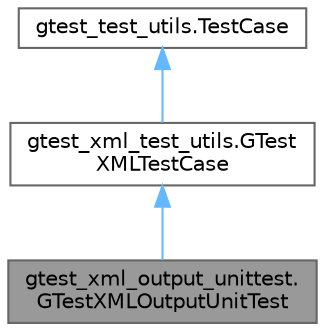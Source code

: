 digraph "gtest_xml_output_unittest.GTestXMLOutputUnitTest"
{
 // LATEX_PDF_SIZE
  bgcolor="transparent";
  edge [fontname=Helvetica,fontsize=10,labelfontname=Helvetica,labelfontsize=10];
  node [fontname=Helvetica,fontsize=10,shape=box,height=0.2,width=0.4];
  Node1 [id="Node000001",label="gtest_xml_output_unittest.\lGTestXMLOutputUnitTest",height=0.2,width=0.4,color="gray40", fillcolor="grey60", style="filled", fontcolor="black",tooltip=" "];
  Node2 -> Node1 [id="edge3_Node000001_Node000002",dir="back",color="steelblue1",style="solid",tooltip=" "];
  Node2 [id="Node000002",label="gtest_xml_test_utils.GTest\lXMLTestCase",height=0.2,width=0.4,color="gray40", fillcolor="white", style="filled",URL="$classgtest__xml__test__utils_1_1GTestXMLTestCase.html",tooltip=" "];
  Node3 -> Node2 [id="edge4_Node000002_Node000003",dir="back",color="steelblue1",style="solid",tooltip=" "];
  Node3 [id="Node000003",label="gtest_test_utils.TestCase",height=0.2,width=0.4,color="gray40", fillcolor="white", style="filled",tooltip=" "];
}
